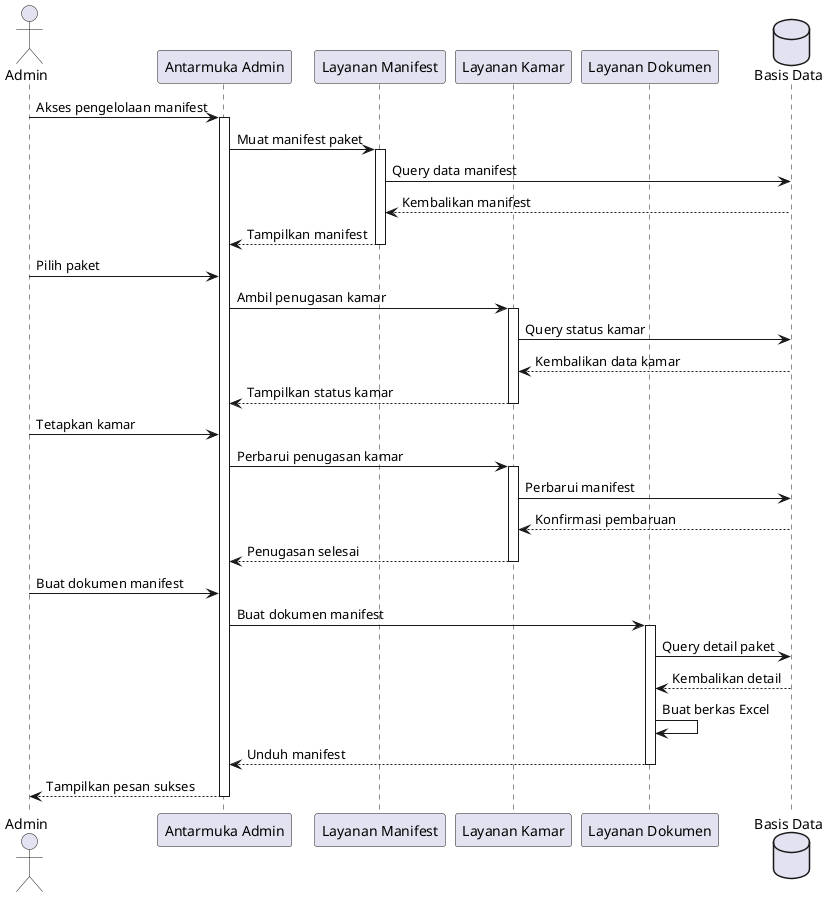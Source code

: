 @startuml Urutan Pengelolaan Manifest Admin

actor "Admin" as admin
participant "Antarmuka Admin" as ui
participant "Layanan Manifest" as manifest
participant "Layanan Kamar" as room
participant "Layanan Dokumen" as doc
database "Basis Data" as db

admin -> ui: Akses pengelolaan manifest
activate ui

ui -> manifest: Muat manifest paket
activate manifest
manifest -> db: Query data manifest
db --> manifest: Kembalikan manifest
manifest --> ui: Tampilkan manifest
deactivate manifest

admin -> ui: Pilih paket
ui -> room: Ambil penugasan kamar
activate room
room -> db: Query status kamar
db --> room: Kembalikan data kamar
room --> ui: Tampilkan status kamar
deactivate room

admin -> ui: Tetapkan kamar
ui -> room: Perbarui penugasan kamar
activate room
room -> db: Perbarui manifest
db --> room: Konfirmasi pembaruan
room --> ui: Penugasan selesai
deactivate room

admin -> ui: Buat dokumen manifest
ui -> doc: Buat dokumen manifest
activate doc
doc -> db: Query detail paket
db --> doc: Kembalikan detail
doc -> doc: Buat berkas Excel
doc --> ui: Unduh manifest
deactivate doc

ui --> admin: Tampilkan pesan sukses
deactivate ui

@enduml

